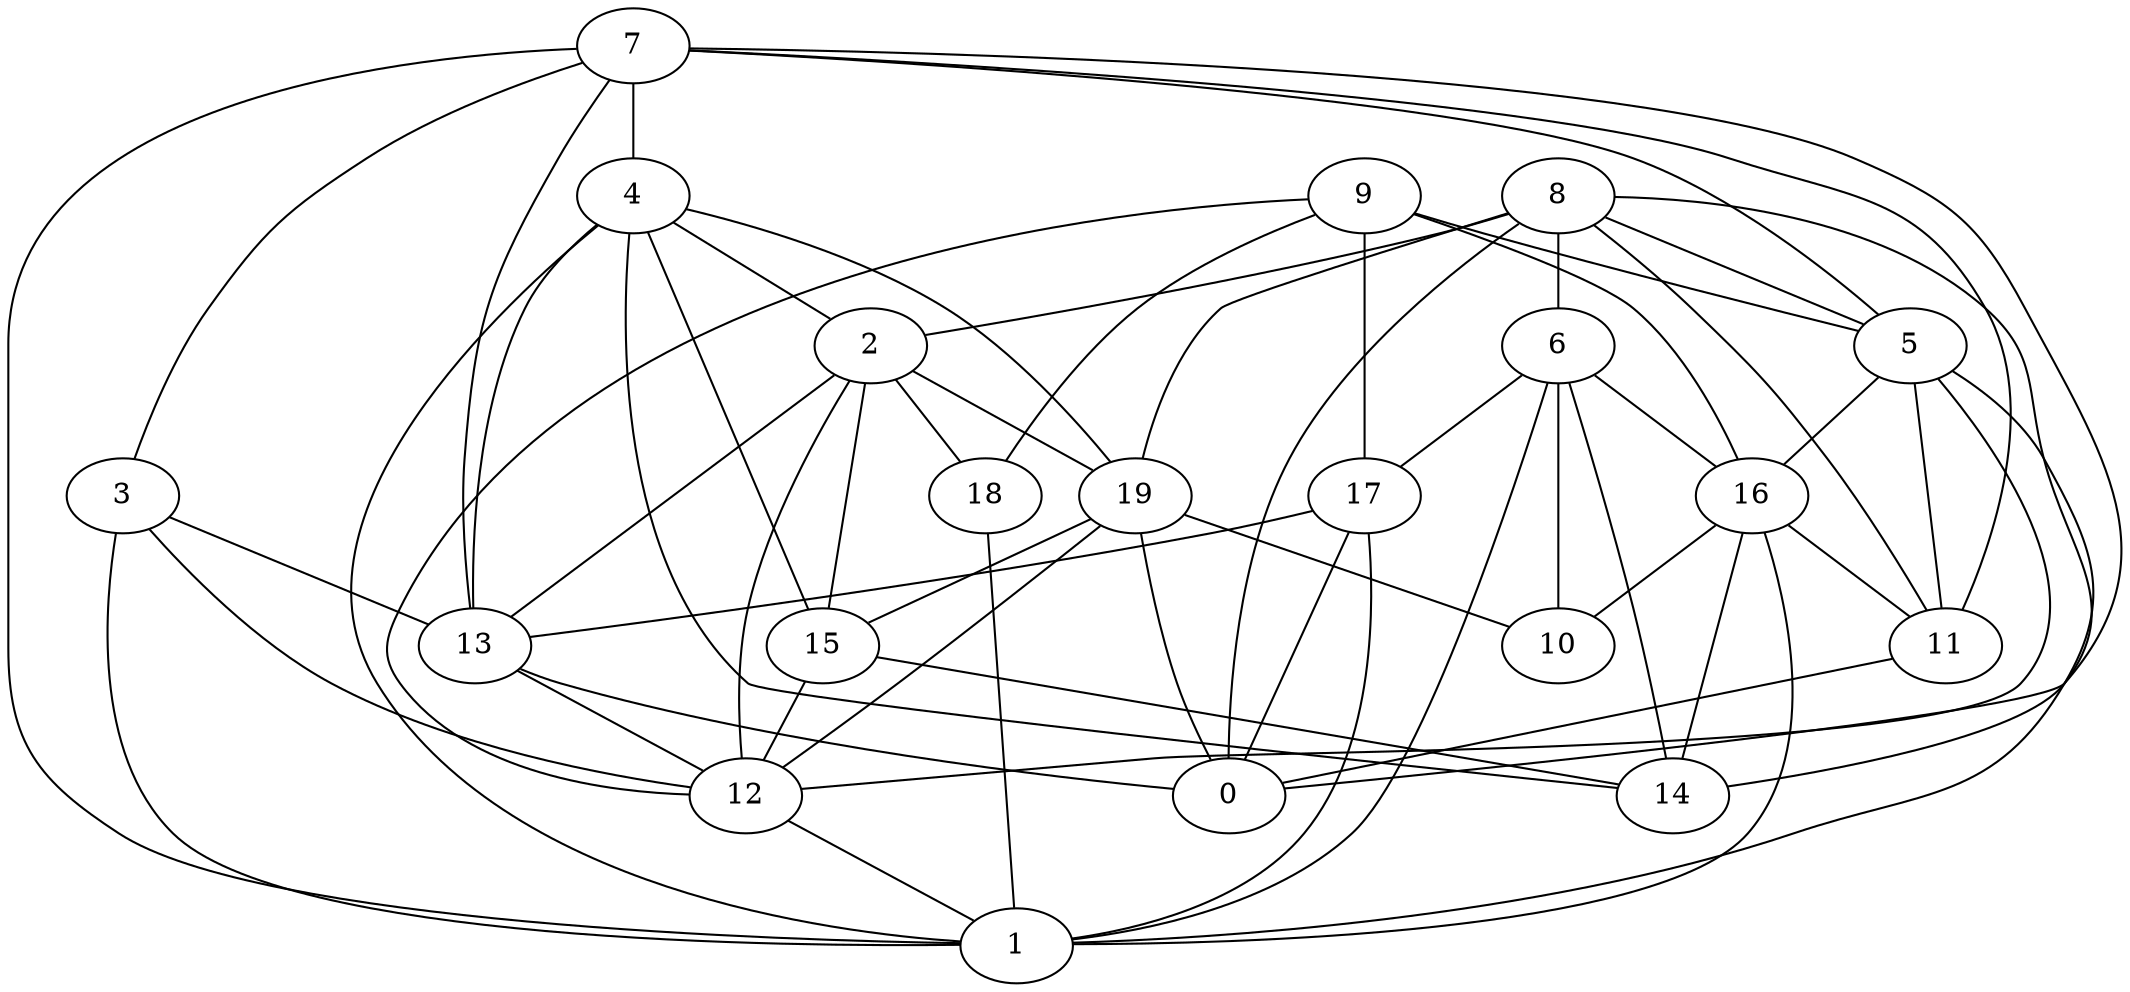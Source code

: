 digraph GG_graph {

subgraph G_graph {
edge [color = black]
"12" -> "1" [dir = none]
"15" -> "14" [dir = none]
"15" -> "12" [dir = none]
"2" -> "12" [dir = none]
"6" -> "16" [dir = none]
"19" -> "10" [dir = none]
"19" -> "15" [dir = none]
"5" -> "16" [dir = none]
"5" -> "12" [dir = none]
"17" -> "0" [dir = none]
"7" -> "13" [dir = none]
"7" -> "11" [dir = none]
"7" -> "5" [dir = none]
"8" -> "0" [dir = none]
"8" -> "19" [dir = none]
"3" -> "13" [dir = none]
"4" -> "15" [dir = none]
"9" -> "18" [dir = none]
"9" -> "12" [dir = none]
"6" -> "10" [dir = none]
"13" -> "12" [dir = none]
"4" -> "13" [dir = none]
"6" -> "1" [dir = none]
"17" -> "13" [dir = none]
"2" -> "18" [dir = none]
"7" -> "4" [dir = none]
"7" -> "0" [dir = none]
"2" -> "13" [dir = none]
"9" -> "5" [dir = none]
"3" -> "1" [dir = none]
"8" -> "5" [dir = none]
"6" -> "17" [dir = none]
"8" -> "6" [dir = none]
"8" -> "2" [dir = none]
"5" -> "11" [dir = none]
"9" -> "16" [dir = none]
"7" -> "1" [dir = none]
"4" -> "14" [dir = none]
"7" -> "3" [dir = none]
"4" -> "19" [dir = none]
"16" -> "1" [dir = none]
"4" -> "1" [dir = none]
"16" -> "11" [dir = none]
"3" -> "12" [dir = none]
"8" -> "14" [dir = none]
"19" -> "12" [dir = none]
"13" -> "0" [dir = none]
"6" -> "14" [dir = none]
"16" -> "14" [dir = none]
"8" -> "11" [dir = none]
"18" -> "1" [dir = none]
"17" -> "1" [dir = none]
"19" -> "0" [dir = none]
"2" -> "15" [dir = none]
"9" -> "17" [dir = none]
"2" -> "19" [dir = none]
"11" -> "0" [dir = none]
"16" -> "10" [dir = none]
"4" -> "2" [dir = none]
"5" -> "1" [dir = none]
}

}
